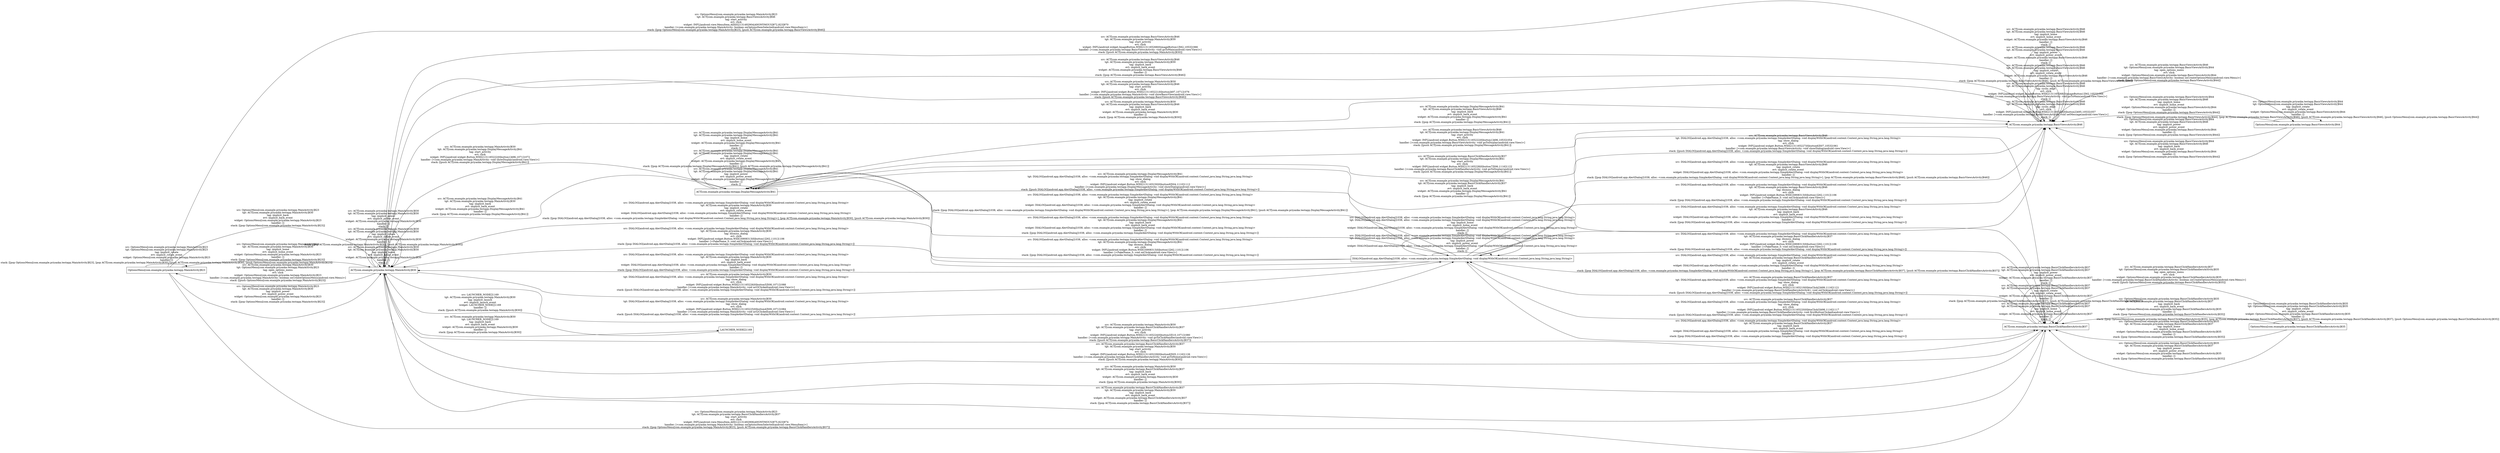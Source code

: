 digraph G {
 rankdir=LR;
 node[shape=box];
 n6 [label="OptionsMenu[com.example.priyanka.testapp.MainActivity]823"];
 n5 [label="DIALOG[android.app.AlertDialog]1038, alloc: <com.example.priyanka.testapp.SimpleAlertDialog: void displayWithOK(android.content.Context,java.lang.String,java.lang.String)>"];
 n7 [label="OptionsMenu[com.example.priyanka.testapp.BasicClickHandlersActivity]835"];
 n8 [label="OptionsMenu[com.example.priyanka.testapp.BasicViewsActivity]844"];
 n1 [label="ACT[com.example.priyanka.testapp.MainActivity]830"];
 n9 [label="LAUNCHER_NODE[]1169"];
 n2 [label="ACT[com.example.priyanka.testapp.BasicClickHandlersActivity]837"];
 n4 [label="ACT[com.example.priyanka.testapp.BasicViewsActivity]846"];
 n3 [label="ACT[com.example.priyanka.testapp.DisplayMessageActivity]841"];
 n6 -> n1 [label="src: OptionsMenu[com.example.priyanka.testapp.MainActivity]823\ntgt: ACT[com.example.priyanka.testapp.MainActivity]830\ntag: implicit_power\nevt: implicit_power_event\nwidget: OptionsMenu[com.example.priyanka.testapp.MainActivity]823\nhandler: []\nstack: [[pop OptionsMenu[com.example.priyanka.testapp.MainActivity]823]]\n"];
 n6 -> n1 [label="src: OptionsMenu[com.example.priyanka.testapp.MainActivity]823\ntgt: ACT[com.example.priyanka.testapp.MainActivity]830\ntag: implicit_back\nevt: implicit_back_event\nwidget: OptionsMenu[com.example.priyanka.testapp.MainActivity]823\nhandler: []\nstack: [[pop OptionsMenu[com.example.priyanka.testapp.MainActivity]823]]\n"];
 n6 -> n2 [label="src: OptionsMenu[com.example.priyanka.testapp.MainActivity]823\ntgt: ACT[com.example.priyanka.testapp.BasicClickHandlersActivity]837\ntag: start_activity\nevt: click\nwidget: INFL[android.view.MenuItem,AID[1|2131492906|ANONYMOUS]975,823]974\nhandler: [<com.example.priyanka.testapp.MainActivity: boolean onOptionsItemSelected(android.view.MenuItem)>]\nstack: [[pop OptionsMenu[com.example.priyanka.testapp.MainActivity]823], [push ACT[com.example.priyanka.testapp.BasicClickHandlersActivity]837]]\n"];
 n6 -> n1 [label="src: OptionsMenu[com.example.priyanka.testapp.MainActivity]823\ntgt: ACT[com.example.priyanka.testapp.MainActivity]830\ntag: implicit_home\nevt: implicit_home_event\nwidget: OptionsMenu[com.example.priyanka.testapp.MainActivity]823\nhandler: []\nstack: [[pop OptionsMenu[com.example.priyanka.testapp.MainActivity]823]]\n"];
 n6 -> n4 [label="src: OptionsMenu[com.example.priyanka.testapp.MainActivity]823\ntgt: ACT[com.example.priyanka.testapp.BasicViewsActivity]846\ntag: start_activity\nevt: click\nwidget: INFL[android.view.MenuItem,AID[0|2131492904|ANONYMOUS]972,823]970\nhandler: [<com.example.priyanka.testapp.MainActivity: boolean onOptionsItemSelected(android.view.MenuItem)>]\nstack: [[pop OptionsMenu[com.example.priyanka.testapp.MainActivity]823], [push ACT[com.example.priyanka.testapp.BasicViewsActivity]846]]\n"];
 n6 -> n6 [label="src: OptionsMenu[com.example.priyanka.testapp.MainActivity]823\ntgt: OptionsMenu[com.example.priyanka.testapp.MainActivity]823\ntag: implicit_rotate\nevt: implicit_rotate_event\nwidget: OptionsMenu[com.example.priyanka.testapp.MainActivity]823\nhandler: []\nstack: [[pop OptionsMenu[com.example.priyanka.testapp.MainActivity]823], [pop ACT[com.example.priyanka.testapp.MainActivity]830], [push ACT[com.example.priyanka.testapp.MainActivity]830], [push OptionsMenu[com.example.priyanka.testapp.MainActivity]823]]\n"];
 n5 -> n4 [label="src: DIALOG[android.app.AlertDialog]1038, alloc: <com.example.priyanka.testapp.SimpleAlertDialog: void displayWithOK(android.content.Context,java.lang.String,java.lang.String)>\ntgt: ACT[com.example.priyanka.testapp.BasicViewsActivity]846\ntag: implicit_rotate\nevt: implicit_rotate_event\nwidget: DIALOG[android.app.AlertDialog]1038, alloc: <com.example.priyanka.testapp.SimpleAlertDialog: void displayWithOK(android.content.Context,java.lang.String,java.lang.String)>\nhandler: []\nstack: [[pop DIALOG[android.app.AlertDialog]1038, alloc: <com.example.priyanka.testapp.SimpleAlertDialog: void displayWithOK(android.content.Context,java.lang.String,java.lang.String)>], [pop ACT[com.example.priyanka.testapp.BasicViewsActivity]846], [push ACT[com.example.priyanka.testapp.BasicViewsActivity]846]]\n"];
 n5 -> n5 [label="src: DIALOG[android.app.AlertDialog]1038, alloc: <com.example.priyanka.testapp.SimpleAlertDialog: void displayWithOK(android.content.Context,java.lang.String,java.lang.String)>\ntgt: DIALOG[android.app.AlertDialog]1038, alloc: <com.example.priyanka.testapp.SimpleAlertDialog: void displayWithOK(android.content.Context,java.lang.String,java.lang.String)>\ntag: implicit_power\nevt: implicit_power_event\nwidget: DIALOG[android.app.AlertDialog]1038, alloc: <com.example.priyanka.testapp.SimpleAlertDialog: void displayWithOK(android.content.Context,java.lang.String,java.lang.String)>\nhandler: []\nstack: []\n"];
 n5 -> n1 [label="src: DIALOG[android.app.AlertDialog]1038, alloc: <com.example.priyanka.testapp.SimpleAlertDialog: void displayWithOK(android.content.Context,java.lang.String,java.lang.String)>\ntgt: ACT[com.example.priyanka.testapp.MainActivity]830\ntag: dismiss_dialog\nevt: click\nwidget: INFL[android.widget.Button,WID[16908313|0|button1]262,1101]1106\nhandler: [<FakeName_5: void onClick(android.view.View)>]\nstack: [[pop DIALOG[android.app.AlertDialog]1038, alloc: <com.example.priyanka.testapp.SimpleAlertDialog: void displayWithOK(android.content.Context,java.lang.String,java.lang.String)>]]\n"];
 n5 -> n2 [label="src: DIALOG[android.app.AlertDialog]1038, alloc: <com.example.priyanka.testapp.SimpleAlertDialog: void displayWithOK(android.content.Context,java.lang.String,java.lang.String)>\ntgt: ACT[com.example.priyanka.testapp.BasicClickHandlersActivity]837\ntag: implicit_back\nevt: implicit_back_event\nwidget: DIALOG[android.app.AlertDialog]1038, alloc: <com.example.priyanka.testapp.SimpleAlertDialog: void displayWithOK(android.content.Context,java.lang.String,java.lang.String)>\nhandler: []\nstack: [[pop DIALOG[android.app.AlertDialog]1038, alloc: <com.example.priyanka.testapp.SimpleAlertDialog: void displayWithOK(android.content.Context,java.lang.String,java.lang.String)>]]\n"];
 n5 -> n3 [label="src: DIALOG[android.app.AlertDialog]1038, alloc: <com.example.priyanka.testapp.SimpleAlertDialog: void displayWithOK(android.content.Context,java.lang.String,java.lang.String)>\ntgt: ACT[com.example.priyanka.testapp.DisplayMessageActivity]841\ntag: implicit_rotate\nevt: implicit_rotate_event\nwidget: DIALOG[android.app.AlertDialog]1038, alloc: <com.example.priyanka.testapp.SimpleAlertDialog: void displayWithOK(android.content.Context,java.lang.String,java.lang.String)>\nhandler: []\nstack: [[pop DIALOG[android.app.AlertDialog]1038, alloc: <com.example.priyanka.testapp.SimpleAlertDialog: void displayWithOK(android.content.Context,java.lang.String,java.lang.String)>], [pop ACT[com.example.priyanka.testapp.DisplayMessageActivity]841], [push ACT[com.example.priyanka.testapp.DisplayMessageActivity]841]]\n"];
 n5 -> n2 [label="src: DIALOG[android.app.AlertDialog]1038, alloc: <com.example.priyanka.testapp.SimpleAlertDialog: void displayWithOK(android.content.Context,java.lang.String,java.lang.String)>\ntgt: ACT[com.example.priyanka.testapp.BasicClickHandlersActivity]837\ntag: dismiss_dialog\nevt: click\nwidget: INFL[android.widget.Button,WID[16908313|0|button1]262,1101]1106\nhandler: [<FakeName_5: void onClick(android.view.View)>]\nstack: [[pop DIALOG[android.app.AlertDialog]1038, alloc: <com.example.priyanka.testapp.SimpleAlertDialog: void displayWithOK(android.content.Context,java.lang.String,java.lang.String)>]]\n"];
 n5 -> n4 [label="src: DIALOG[android.app.AlertDialog]1038, alloc: <com.example.priyanka.testapp.SimpleAlertDialog: void displayWithOK(android.content.Context,java.lang.String,java.lang.String)>\ntgt: ACT[com.example.priyanka.testapp.BasicViewsActivity]846\ntag: dismiss_dialog\nevt: click\nwidget: INFL[android.widget.Button,WID[16908313|0|button1]262,1101]1106\nhandler: [<FakeName_5: void onClick(android.view.View)>]\nstack: [[pop DIALOG[android.app.AlertDialog]1038, alloc: <com.example.priyanka.testapp.SimpleAlertDialog: void displayWithOK(android.content.Context,java.lang.String,java.lang.String)>]]\n"];
 n5 -> n3 [label="src: DIALOG[android.app.AlertDialog]1038, alloc: <com.example.priyanka.testapp.SimpleAlertDialog: void displayWithOK(android.content.Context,java.lang.String,java.lang.String)>\ntgt: ACT[com.example.priyanka.testapp.DisplayMessageActivity]841\ntag: implicit_back\nevt: implicit_back_event\nwidget: DIALOG[android.app.AlertDialog]1038, alloc: <com.example.priyanka.testapp.SimpleAlertDialog: void displayWithOK(android.content.Context,java.lang.String,java.lang.String)>\nhandler: []\nstack: [[pop DIALOG[android.app.AlertDialog]1038, alloc: <com.example.priyanka.testapp.SimpleAlertDialog: void displayWithOK(android.content.Context,java.lang.String,java.lang.String)>]]\n"];
 n5 -> n5 [label="src: DIALOG[android.app.AlertDialog]1038, alloc: <com.example.priyanka.testapp.SimpleAlertDialog: void displayWithOK(android.content.Context,java.lang.String,java.lang.String)>\ntgt: DIALOG[android.app.AlertDialog]1038, alloc: <com.example.priyanka.testapp.SimpleAlertDialog: void displayWithOK(android.content.Context,java.lang.String,java.lang.String)>\ntag: implicit_home\nevt: implicit_home_event\nwidget: DIALOG[android.app.AlertDialog]1038, alloc: <com.example.priyanka.testapp.SimpleAlertDialog: void displayWithOK(android.content.Context,java.lang.String,java.lang.String)>\nhandler: []\nstack: []\n"];
 n5 -> n3 [label="src: DIALOG[android.app.AlertDialog]1038, alloc: <com.example.priyanka.testapp.SimpleAlertDialog: void displayWithOK(android.content.Context,java.lang.String,java.lang.String)>\ntgt: ACT[com.example.priyanka.testapp.DisplayMessageActivity]841\ntag: dismiss_dialog\nevt: click\nwidget: INFL[android.widget.Button,WID[16908313|0|button1]262,1101]1106\nhandler: [<FakeName_5: void onClick(android.view.View)>]\nstack: [[pop DIALOG[android.app.AlertDialog]1038, alloc: <com.example.priyanka.testapp.SimpleAlertDialog: void displayWithOK(android.content.Context,java.lang.String,java.lang.String)>]]\n"];
 n5 -> n4 [label="src: DIALOG[android.app.AlertDialog]1038, alloc: <com.example.priyanka.testapp.SimpleAlertDialog: void displayWithOK(android.content.Context,java.lang.String,java.lang.String)>\ntgt: ACT[com.example.priyanka.testapp.BasicViewsActivity]846\ntag: implicit_back\nevt: implicit_back_event\nwidget: DIALOG[android.app.AlertDialog]1038, alloc: <com.example.priyanka.testapp.SimpleAlertDialog: void displayWithOK(android.content.Context,java.lang.String,java.lang.String)>\nhandler: []\nstack: [[pop DIALOG[android.app.AlertDialog]1038, alloc: <com.example.priyanka.testapp.SimpleAlertDialog: void displayWithOK(android.content.Context,java.lang.String,java.lang.String)>]]\n"];
 n5 -> n1 [label="src: DIALOG[android.app.AlertDialog]1038, alloc: <com.example.priyanka.testapp.SimpleAlertDialog: void displayWithOK(android.content.Context,java.lang.String,java.lang.String)>\ntgt: ACT[com.example.priyanka.testapp.MainActivity]830\ntag: implicit_back\nevt: implicit_back_event\nwidget: DIALOG[android.app.AlertDialog]1038, alloc: <com.example.priyanka.testapp.SimpleAlertDialog: void displayWithOK(android.content.Context,java.lang.String,java.lang.String)>\nhandler: []\nstack: [[pop DIALOG[android.app.AlertDialog]1038, alloc: <com.example.priyanka.testapp.SimpleAlertDialog: void displayWithOK(android.content.Context,java.lang.String,java.lang.String)>]]\n"];
 n5 -> n1 [label="src: DIALOG[android.app.AlertDialog]1038, alloc: <com.example.priyanka.testapp.SimpleAlertDialog: void displayWithOK(android.content.Context,java.lang.String,java.lang.String)>\ntgt: ACT[com.example.priyanka.testapp.MainActivity]830\ntag: implicit_rotate\nevt: implicit_rotate_event\nwidget: DIALOG[android.app.AlertDialog]1038, alloc: <com.example.priyanka.testapp.SimpleAlertDialog: void displayWithOK(android.content.Context,java.lang.String,java.lang.String)>\nhandler: []\nstack: [[pop DIALOG[android.app.AlertDialog]1038, alloc: <com.example.priyanka.testapp.SimpleAlertDialog: void displayWithOK(android.content.Context,java.lang.String,java.lang.String)>], [pop ACT[com.example.priyanka.testapp.MainActivity]830], [push ACT[com.example.priyanka.testapp.MainActivity]830]]\n"];
 n5 -> n2 [label="src: DIALOG[android.app.AlertDialog]1038, alloc: <com.example.priyanka.testapp.SimpleAlertDialog: void displayWithOK(android.content.Context,java.lang.String,java.lang.String)>\ntgt: ACT[com.example.priyanka.testapp.BasicClickHandlersActivity]837\ntag: implicit_rotate\nevt: implicit_rotate_event\nwidget: DIALOG[android.app.AlertDialog]1038, alloc: <com.example.priyanka.testapp.SimpleAlertDialog: void displayWithOK(android.content.Context,java.lang.String,java.lang.String)>\nhandler: []\nstack: [[pop DIALOG[android.app.AlertDialog]1038, alloc: <com.example.priyanka.testapp.SimpleAlertDialog: void displayWithOK(android.content.Context,java.lang.String,java.lang.String)>], [pop ACT[com.example.priyanka.testapp.BasicClickHandlersActivity]837], [push ACT[com.example.priyanka.testapp.BasicClickHandlersActivity]837]]\n"];
 n7 -> n2 [label="src: OptionsMenu[com.example.priyanka.testapp.BasicClickHandlersActivity]835\ntgt: ACT[com.example.priyanka.testapp.BasicClickHandlersActivity]837\ntag: implicit_back\nevt: implicit_back_event\nwidget: OptionsMenu[com.example.priyanka.testapp.BasicClickHandlersActivity]835\nhandler: []\nstack: [[pop OptionsMenu[com.example.priyanka.testapp.BasicClickHandlersActivity]835]]\n"];
 n7 -> n2 [label="src: OptionsMenu[com.example.priyanka.testapp.BasicClickHandlersActivity]835\ntgt: ACT[com.example.priyanka.testapp.BasicClickHandlersActivity]837\ntag: implicit_home\nevt: implicit_home_event\nwidget: OptionsMenu[com.example.priyanka.testapp.BasicClickHandlersActivity]835\nhandler: []\nstack: [[pop OptionsMenu[com.example.priyanka.testapp.BasicClickHandlersActivity]835]]\n"];
 n7 -> n7 [label="src: OptionsMenu[com.example.priyanka.testapp.BasicClickHandlersActivity]835\ntgt: OptionsMenu[com.example.priyanka.testapp.BasicClickHandlersActivity]835\ntag: implicit_rotate\nevt: implicit_rotate_event\nwidget: OptionsMenu[com.example.priyanka.testapp.BasicClickHandlersActivity]835\nhandler: []\nstack: [[pop OptionsMenu[com.example.priyanka.testapp.BasicClickHandlersActivity]835], [pop ACT[com.example.priyanka.testapp.BasicClickHandlersActivity]837], [push ACT[com.example.priyanka.testapp.BasicClickHandlersActivity]837], [push OptionsMenu[com.example.priyanka.testapp.BasicClickHandlersActivity]835]]\n"];
 n7 -> n2 [label="src: OptionsMenu[com.example.priyanka.testapp.BasicClickHandlersActivity]835\ntgt: ACT[com.example.priyanka.testapp.BasicClickHandlersActivity]837\ntag: implicit_power\nevt: implicit_power_event\nwidget: OptionsMenu[com.example.priyanka.testapp.BasicClickHandlersActivity]835\nhandler: []\nstack: [[pop OptionsMenu[com.example.priyanka.testapp.BasicClickHandlersActivity]835]]\n"];
 n8 -> n4 [label="src: OptionsMenu[com.example.priyanka.testapp.BasicViewsActivity]844\ntgt: ACT[com.example.priyanka.testapp.BasicViewsActivity]846\ntag: implicit_home\nevt: implicit_home_event\nwidget: OptionsMenu[com.example.priyanka.testapp.BasicViewsActivity]844\nhandler: []\nstack: [[pop OptionsMenu[com.example.priyanka.testapp.BasicViewsActivity]844]]\n"];
 n8 -> n8 [label="src: OptionsMenu[com.example.priyanka.testapp.BasicViewsActivity]844\ntgt: OptionsMenu[com.example.priyanka.testapp.BasicViewsActivity]844\ntag: implicit_rotate\nevt: implicit_rotate_event\nwidget: OptionsMenu[com.example.priyanka.testapp.BasicViewsActivity]844\nhandler: []\nstack: [[pop OptionsMenu[com.example.priyanka.testapp.BasicViewsActivity]844], [pop ACT[com.example.priyanka.testapp.BasicViewsActivity]846], [push ACT[com.example.priyanka.testapp.BasicViewsActivity]846], [push OptionsMenu[com.example.priyanka.testapp.BasicViewsActivity]844]]\n"];
 n8 -> n4 [label="src: OptionsMenu[com.example.priyanka.testapp.BasicViewsActivity]844\ntgt: ACT[com.example.priyanka.testapp.BasicViewsActivity]846\ntag: implicit_power\nevt: implicit_power_event\nwidget: OptionsMenu[com.example.priyanka.testapp.BasicViewsActivity]844\nhandler: []\nstack: [[pop OptionsMenu[com.example.priyanka.testapp.BasicViewsActivity]844]]\n"];
 n8 -> n4 [label="src: OptionsMenu[com.example.priyanka.testapp.BasicViewsActivity]844\ntgt: ACT[com.example.priyanka.testapp.BasicViewsActivity]846\ntag: implicit_back\nevt: implicit_back_event\nwidget: OptionsMenu[com.example.priyanka.testapp.BasicViewsActivity]844\nhandler: []\nstack: [[pop OptionsMenu[com.example.priyanka.testapp.BasicViewsActivity]844]]\n"];
 n1 -> n4 [label="src: ACT[com.example.priyanka.testapp.MainActivity]830\ntgt: ACT[com.example.priyanka.testapp.BasicViewsActivity]846\ntag: start_activity\nevt: click\nwidget: INFL[android.widget.Button,WID[2131165221|0|button]497,1071]1076\nhandler: [<com.example.priyanka.testapp.MainActivity: void showBasicView(android.view.View)>]\nstack: [[push ACT[com.example.priyanka.testapp.BasicViewsActivity]846]]\n"];
 n1 -> n3 [label="src: ACT[com.example.priyanka.testapp.MainActivity]830\ntgt: ACT[com.example.priyanka.testapp.DisplayMessageActivity]841\ntag: start_activity\nevt: click\nwidget: INFL[android.widget.Button,WID[2131165222|0|button1]496,1071]1072\nhandler: [<com.example.priyanka.testapp.MainActivity: void showDisplay(android.view.View)>]\nstack: [[push ACT[com.example.priyanka.testapp.DisplayMessageActivity]841]]\n"];
 n1 -> n9 [label="src: ACT[com.example.priyanka.testapp.MainActivity]830\ntgt: LAUNCHER_NODE[]1169\ntag: implicit_back\nevt: implicit_back_event\nwidget: ACT[com.example.priyanka.testapp.MainActivity]830\nhandler: []\nstack: [[pop ACT[com.example.priyanka.testapp.MainActivity]830]]\n"];
 n1 -> n2 [label="src: ACT[com.example.priyanka.testapp.MainActivity]830\ntgt: ACT[com.example.priyanka.testapp.BasicClickHandlersActivity]837\ntag: implicit_back\nevt: implicit_back_event\nwidget: ACT[com.example.priyanka.testapp.MainActivity]830\nhandler: []\nstack: [[pop ACT[com.example.priyanka.testapp.MainActivity]830]]\n"];
 n1 -> n1 [label="src: ACT[com.example.priyanka.testapp.MainActivity]830\ntgt: ACT[com.example.priyanka.testapp.MainActivity]830\ntag: implicit_home\nevt: implicit_home_event\nwidget: ACT[com.example.priyanka.testapp.MainActivity]830\nhandler: []\nstack: []\n"];
 n1 -> n6 [label="src: ACT[com.example.priyanka.testapp.MainActivity]830\ntgt: OptionsMenu[com.example.priyanka.testapp.MainActivity]823\ntag: open_options_menu\nevt: click\nwidget: OptionsMenu[com.example.priyanka.testapp.MainActivity]823\nhandler: [<com.example.priyanka.testapp.MainActivity: boolean onCreateOptionsMenu(android.view.Menu)>]\nstack: [[push OptionsMenu[com.example.priyanka.testapp.MainActivity]823]]\n"];
 n1 -> n5 [label="src: ACT[com.example.priyanka.testapp.MainActivity]830\ntgt: DIALOG[android.app.AlertDialog]1038, alloc: <com.example.priyanka.testapp.SimpleAlertDialog: void displayWithOK(android.content.Context,java.lang.String,java.lang.String)>\ntag: show_dialog\nevt: click\nwidget: INFL[android.widget.Button,WID[2131165226|0|button5]508,1071]1088\nhandler: [<com.example.priyanka.testapp.MainActivity: void act3Clicked(android.view.View)>]\nstack: [[push DIALOG[android.app.AlertDialog]1038, alloc: <com.example.priyanka.testapp.SimpleAlertDialog: void displayWithOK(android.content.Context,java.lang.String,java.lang.String)>]]\n"];
 n1 -> n5 [label="src: ACT[com.example.priyanka.testapp.MainActivity]830\ntgt: DIALOG[android.app.AlertDialog]1038, alloc: <com.example.priyanka.testapp.SimpleAlertDialog: void displayWithOK(android.content.Context,java.lang.String,java.lang.String)>\ntag: show_dialog\nevt: click\nwidget: INFL[android.widget.Button,WID[2131165225|0|button4]509,1071]1084\nhandler: [<com.example.priyanka.testapp.MainActivity: void act2Clicked(android.view.View)>]\nstack: [[push DIALOG[android.app.AlertDialog]1038, alloc: <com.example.priyanka.testapp.SimpleAlertDialog: void displayWithOK(android.content.Context,java.lang.String,java.lang.String)>]]\n"];
 n1 -> n2 [label="src: ACT[com.example.priyanka.testapp.MainActivity]830\ntgt: ACT[com.example.priyanka.testapp.BasicClickHandlersActivity]837\ntag: start_activity\nevt: click\nwidget: INFL[android.widget.Button,WID[2131165224|0|button3]510,1071]1080\nhandler: [<com.example.priyanka.testapp.MainActivity: void goToClickHandler(android.view.View)>]\nstack: [[push ACT[com.example.priyanka.testapp.BasicClickHandlersActivity]837]]\n"];
 n1 -> n1 [label="src: ACT[com.example.priyanka.testapp.MainActivity]830\ntgt: ACT[com.example.priyanka.testapp.MainActivity]830\ntag: implicit_rotate\nevt: implicit_rotate_event\nwidget: ACT[com.example.priyanka.testapp.MainActivity]830\nhandler: []\nstack: [[pop ACT[com.example.priyanka.testapp.MainActivity]830], [push ACT[com.example.priyanka.testapp.MainActivity]830]]\n"];
 n1 -> n4 [label="src: ACT[com.example.priyanka.testapp.MainActivity]830\ntgt: ACT[com.example.priyanka.testapp.BasicViewsActivity]846\ntag: implicit_back\nevt: implicit_back_event\nwidget: ACT[com.example.priyanka.testapp.MainActivity]830\nhandler: []\nstack: [[pop ACT[com.example.priyanka.testapp.MainActivity]830]]\n"];
 n1 -> n1 [label="src: ACT[com.example.priyanka.testapp.MainActivity]830\ntgt: ACT[com.example.priyanka.testapp.MainActivity]830\ntag: implicit_power\nevt: implicit_power_event\nwidget: ACT[com.example.priyanka.testapp.MainActivity]830\nhandler: []\nstack: []\n"];
 n9 -> n1 [label="src: LAUNCHER_NODE[]1169\ntgt: ACT[com.example.priyanka.testapp.MainActivity]830\ntag: implicit_launch\nevt: implicit_launch_event\nwidget: LAUNCHER_NODE[]1169\nhandler: []\nstack: [[push ACT[com.example.priyanka.testapp.MainActivity]830]]\n"];
 n2 -> n2 [label="src: ACT[com.example.priyanka.testapp.BasicClickHandlersActivity]837\ntgt: ACT[com.example.priyanka.testapp.BasicClickHandlersActivity]837\ntag: implicit_home\nevt: implicit_home_event\nwidget: ACT[com.example.priyanka.testapp.BasicClickHandlersActivity]837\nhandler: []\nstack: []\n"];
 n2 -> n1 [label="src: ACT[com.example.priyanka.testapp.BasicClickHandlersActivity]837\ntgt: ACT[com.example.priyanka.testapp.MainActivity]830\ntag: implicit_back\nevt: implicit_back_event\nwidget: ACT[com.example.priyanka.testapp.BasicClickHandlersActivity]837\nhandler: []\nstack: [[pop ACT[com.example.priyanka.testapp.BasicClickHandlersActivity]837]]\n"];
 n2 -> n2 [label="src: ACT[com.example.priyanka.testapp.BasicClickHandlersActivity]837\ntgt: ACT[com.example.priyanka.testapp.BasicClickHandlersActivity]837\ntag: implicit_rotate\nevt: implicit_rotate_event\nwidget: ACT[com.example.priyanka.testapp.BasicClickHandlersActivity]837\nhandler: []\nstack: [[pop ACT[com.example.priyanka.testapp.BasicClickHandlersActivity]837], [push ACT[com.example.priyanka.testapp.BasicClickHandlersActivity]837]]\n"];
 n2 -> n2 [label="src: ACT[com.example.priyanka.testapp.BasicClickHandlersActivity]837\ntgt: ACT[com.example.priyanka.testapp.BasicClickHandlersActivity]837\ntag: implicit_power\nevt: implicit_power_event\nwidget: ACT[com.example.priyanka.testapp.BasicClickHandlersActivity]837\nhandler: []\nstack: []\n"];
 n2 -> n7 [label="src: ACT[com.example.priyanka.testapp.BasicClickHandlersActivity]837\ntgt: OptionsMenu[com.example.priyanka.testapp.BasicClickHandlersActivity]835\ntag: open_options_menu\nevt: click\nwidget: OptionsMenu[com.example.priyanka.testapp.BasicClickHandlersActivity]835\nhandler: [<com.example.priyanka.testapp.BasicClickHandlersActivity: boolean onCreateOptionsMenu(android.view.Menu)>]\nstack: [[push OptionsMenu[com.example.priyanka.testapp.BasicClickHandlersActivity]835]]\n"];
 n2 -> n5 [label="src: ACT[com.example.priyanka.testapp.BasicClickHandlersActivity]837\ntgt: DIALOG[android.app.AlertDialog]1038, alloc: <com.example.priyanka.testapp.SimpleAlertDialog: void displayWithOK(android.content.Context,java.lang.String,java.lang.String)>\ntag: show_dialog\nevt: click\nwidget: INFL[android.widget.Button,WID[2131165219|0|btnClick2]499,1116]1121\nhandler: [<com.example.priyanka.testapp.BasicClickHandlersActivity$1: void onClick(android.view.View)>]\nstack: [[push DIALOG[android.app.AlertDialog]1038, alloc: <com.example.priyanka.testapp.SimpleAlertDialog: void displayWithOK(android.content.Context,java.lang.String,java.lang.String)>]]\n"];
 n2 -> n5 [label="src: ACT[com.example.priyanka.testapp.BasicClickHandlersActivity]837\ntgt: DIALOG[android.app.AlertDialog]1038, alloc: <com.example.priyanka.testapp.SimpleAlertDialog: void displayWithOK(android.content.Context,java.lang.String,java.lang.String)>\ntag: show_dialog\nevt: click\nwidget: INFL[android.widget.Button,WID[2131165220|0|btnClick3]498,1116]1117\nhandler: [<com.example.priyanka.testapp.BasicClickHandlersActivity: void firstButtonClicked(android.view.View)>]\nstack: [[push DIALOG[android.app.AlertDialog]1038, alloc: <com.example.priyanka.testapp.SimpleAlertDialog: void displayWithOK(android.content.Context,java.lang.String,java.lang.String)>]]\n"];
 n2 -> n1 [label="src: ACT[com.example.priyanka.testapp.BasicClickHandlersActivity]837\ntgt: ACT[com.example.priyanka.testapp.MainActivity]830\ntag: start_activity\nevt: click\nwidget: INFL[android.widget.Button,WID[2131165229|0|button8]505,1116]1126\nhandler: [<com.example.priyanka.testapp.BasicClickHandlersActivity: void goToHome(android.view.View)>]\nstack: [[push ACT[com.example.priyanka.testapp.MainActivity]830]]\n"];
 n2 -> n3 [label="src: ACT[com.example.priyanka.testapp.BasicClickHandlersActivity]837\ntgt: ACT[com.example.priyanka.testapp.DisplayMessageActivity]841\ntag: start_activity\nevt: click\nwidget: INFL[android.widget.Button,WID[2131165228|0|button7]506,1116]1122\nhandler: [<com.example.priyanka.testapp.BasicClickHandlersActivity: void goToDisplay(android.view.View)>]\nstack: [[push ACT[com.example.priyanka.testapp.DisplayMessageActivity]841]]\n"];
 n4 -> n1 [label="src: ACT[com.example.priyanka.testapp.BasicViewsActivity]846\ntgt: ACT[com.example.priyanka.testapp.MainActivity]830\ntag: start_activity\nevt: click\nwidget: INFL[android.widget.ImageButton,WID[2131165268|0|imageButton1]562,1053]1066\nhandler: [<com.example.priyanka.testapp.BasicViewsActivity: void goToMain(android.view.View)>]\nstack: [[push ACT[com.example.priyanka.testapp.MainActivity]830]]\n"];
 n4 -> n4 [label="src: ACT[com.example.priyanka.testapp.BasicViewsActivity]846\ntgt: ACT[com.example.priyanka.testapp.BasicViewsActivity]846\ntag: cyclic_edge\nevt: click\nwidget: INFL[android.widget.Button,WID[2131165223|0|button2]495,1053]1057\nhandler: [<com.example.priyanka.testapp.BasicViewsActivity: void setMessage(android.view.View)>]\nstack: []\n"];
 n4 -> n4 [label="src: ACT[com.example.priyanka.testapp.BasicViewsActivity]846\ntgt: ACT[com.example.priyanka.testapp.BasicViewsActivity]846\ntag: cyclic_edge\nevt: click\nwidget: INFL[android.widget.ImageButton,WID[2131165268|0|imageButton1]562,1053]1066\nhandler: [<com.example.priyanka.testapp.BasicViewsActivity: void goToMain(android.view.View)>]\nstack: []\n"];
 n4 -> n5 [label="src: ACT[com.example.priyanka.testapp.BasicViewsActivity]846\ntgt: DIALOG[android.app.AlertDialog]1038, alloc: <com.example.priyanka.testapp.SimpleAlertDialog: void displayWithOK(android.content.Context,java.lang.String,java.lang.String)>\ntag: show_dialog\nevt: click\nwidget: INFL[android.widget.Button,WID[2131165227|0|button6]507,1053]1061\nhandler: [<com.example.priyanka.testapp.BasicViewsActivity: void showDialog(android.view.View)>]\nstack: [[push DIALOG[android.app.AlertDialog]1038, alloc: <com.example.priyanka.testapp.SimpleAlertDialog: void displayWithOK(android.content.Context,java.lang.String,java.lang.String)>]]\n"];
 n4 -> n3 [label="src: ACT[com.example.priyanka.testapp.BasicViewsActivity]846\ntgt: ACT[com.example.priyanka.testapp.DisplayMessageActivity]841\ntag: start_activity\nevt: click\nwidget: INFL[android.widget.Button,WID[2131165222|0|button1]496,1053]1054\nhandler: [<com.example.priyanka.testapp.BasicViewsActivity: void goToDisplay(android.view.View)>]\nstack: [[push ACT[com.example.priyanka.testapp.DisplayMessageActivity]841]]\n"];
 n4 -> n4 [label="src: ACT[com.example.priyanka.testapp.BasicViewsActivity]846\ntgt: ACT[com.example.priyanka.testapp.BasicViewsActivity]846\ntag: implicit_rotate\nevt: implicit_rotate_event\nwidget: ACT[com.example.priyanka.testapp.BasicViewsActivity]846\nhandler: []\nstack: [[pop ACT[com.example.priyanka.testapp.BasicViewsActivity]846], [push ACT[com.example.priyanka.testapp.BasicViewsActivity]846]]\n"];
 n4 -> n4 [label="src: ACT[com.example.priyanka.testapp.BasicViewsActivity]846\ntgt: ACT[com.example.priyanka.testapp.BasicViewsActivity]846\ntag: implicit_power\nevt: implicit_power_event\nwidget: ACT[com.example.priyanka.testapp.BasicViewsActivity]846\nhandler: []\nstack: []\n"];
 n4 -> n8 [label="src: ACT[com.example.priyanka.testapp.BasicViewsActivity]846\ntgt: OptionsMenu[com.example.priyanka.testapp.BasicViewsActivity]844\ntag: open_options_menu\nevt: click\nwidget: OptionsMenu[com.example.priyanka.testapp.BasicViewsActivity]844\nhandler: [<com.example.priyanka.testapp.BasicViewsActivity: boolean onCreateOptionsMenu(android.view.Menu)>]\nstack: [[push OptionsMenu[com.example.priyanka.testapp.BasicViewsActivity]844]]\n"];
 n4 -> n1 [label="src: ACT[com.example.priyanka.testapp.BasicViewsActivity]846\ntgt: ACT[com.example.priyanka.testapp.MainActivity]830\ntag: implicit_back\nevt: implicit_back_event\nwidget: ACT[com.example.priyanka.testapp.BasicViewsActivity]846\nhandler: []\nstack: [[pop ACT[com.example.priyanka.testapp.BasicViewsActivity]846]]\n"];
 n4 -> n4 [label="src: ACT[com.example.priyanka.testapp.BasicViewsActivity]846\ntgt: ACT[com.example.priyanka.testapp.BasicViewsActivity]846\ntag: implicit_home\nevt: implicit_home_event\nwidget: ACT[com.example.priyanka.testapp.BasicViewsActivity]846\nhandler: []\nstack: []\n"];
 n3 -> n1 [label="src: ACT[com.example.priyanka.testapp.DisplayMessageActivity]841\ntgt: ACT[com.example.priyanka.testapp.MainActivity]830\ntag: implicit_back\nevt: implicit_back_event\nwidget: ACT[com.example.priyanka.testapp.DisplayMessageActivity]841\nhandler: []\nstack: [[pop ACT[com.example.priyanka.testapp.DisplayMessageActivity]841]]\n"];
 n3 -> n2 [label="src: ACT[com.example.priyanka.testapp.DisplayMessageActivity]841\ntgt: ACT[com.example.priyanka.testapp.BasicClickHandlersActivity]837\ntag: implicit_back\nevt: implicit_back_event\nwidget: ACT[com.example.priyanka.testapp.DisplayMessageActivity]841\nhandler: []\nstack: [[pop ACT[com.example.priyanka.testapp.DisplayMessageActivity]841]]\n"];
 n3 -> n3 [label="src: ACT[com.example.priyanka.testapp.DisplayMessageActivity]841\ntgt: ACT[com.example.priyanka.testapp.DisplayMessageActivity]841\ntag: implicit_power\nevt: implicit_power_event\nwidget: ACT[com.example.priyanka.testapp.DisplayMessageActivity]841\nhandler: []\nstack: []\n"];
 n3 -> n5 [label="src: ACT[com.example.priyanka.testapp.DisplayMessageActivity]841\ntgt: DIALOG[android.app.AlertDialog]1038, alloc: <com.example.priyanka.testapp.SimpleAlertDialog: void displayWithOK(android.content.Context,java.lang.String,java.lang.String)>\ntag: show_dialog\nevt: click\nwidget: INFL[android.widget.Button,WID[2131165230|0|button9]504,1110]1112\nhandler: [<com.example.priyanka.testapp.DisplayMessageActivity: void showDialog(android.view.View)>]\nstack: [[push DIALOG[android.app.AlertDialog]1038, alloc: <com.example.priyanka.testapp.SimpleAlertDialog: void displayWithOK(android.content.Context,java.lang.String,java.lang.String)>]]\n"];
 n3 -> n3 [label="src: ACT[com.example.priyanka.testapp.DisplayMessageActivity]841\ntgt: ACT[com.example.priyanka.testapp.DisplayMessageActivity]841\ntag: implicit_rotate\nevt: implicit_rotate_event\nwidget: ACT[com.example.priyanka.testapp.DisplayMessageActivity]841\nhandler: []\nstack: [[pop ACT[com.example.priyanka.testapp.DisplayMessageActivity]841], [push ACT[com.example.priyanka.testapp.DisplayMessageActivity]841]]\n"];
 n3 -> n3 [label="src: ACT[com.example.priyanka.testapp.DisplayMessageActivity]841\ntgt: ACT[com.example.priyanka.testapp.DisplayMessageActivity]841\ntag: implicit_home\nevt: implicit_home_event\nwidget: ACT[com.example.priyanka.testapp.DisplayMessageActivity]841\nhandler: []\nstack: []\n"];
 n3 -> n4 [label="src: ACT[com.example.priyanka.testapp.DisplayMessageActivity]841\ntgt: ACT[com.example.priyanka.testapp.BasicViewsActivity]846\ntag: implicit_back\nevt: implicit_back_event\nwidget: ACT[com.example.priyanka.testapp.DisplayMessageActivity]841\nhandler: []\nstack: [[pop ACT[com.example.priyanka.testapp.DisplayMessageActivity]841]]\n"];
}